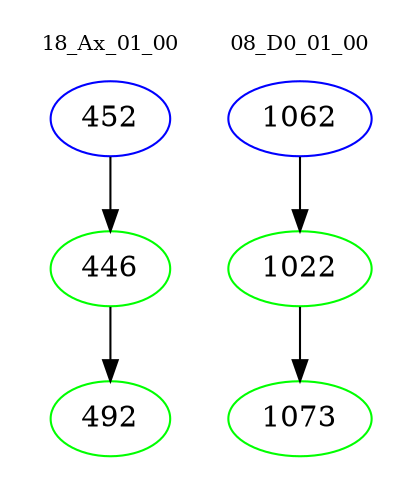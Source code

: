 digraph{
subgraph cluster_0 {
color = white
label = "18_Ax_01_00";
fontsize=10;
T0_452 [label="452", color="blue"]
T0_452 -> T0_446 [color="black"]
T0_446 [label="446", color="green"]
T0_446 -> T0_492 [color="black"]
T0_492 [label="492", color="green"]
}
subgraph cluster_1 {
color = white
label = "08_D0_01_00";
fontsize=10;
T1_1062 [label="1062", color="blue"]
T1_1062 -> T1_1022 [color="black"]
T1_1022 [label="1022", color="green"]
T1_1022 -> T1_1073 [color="black"]
T1_1073 [label="1073", color="green"]
}
}
